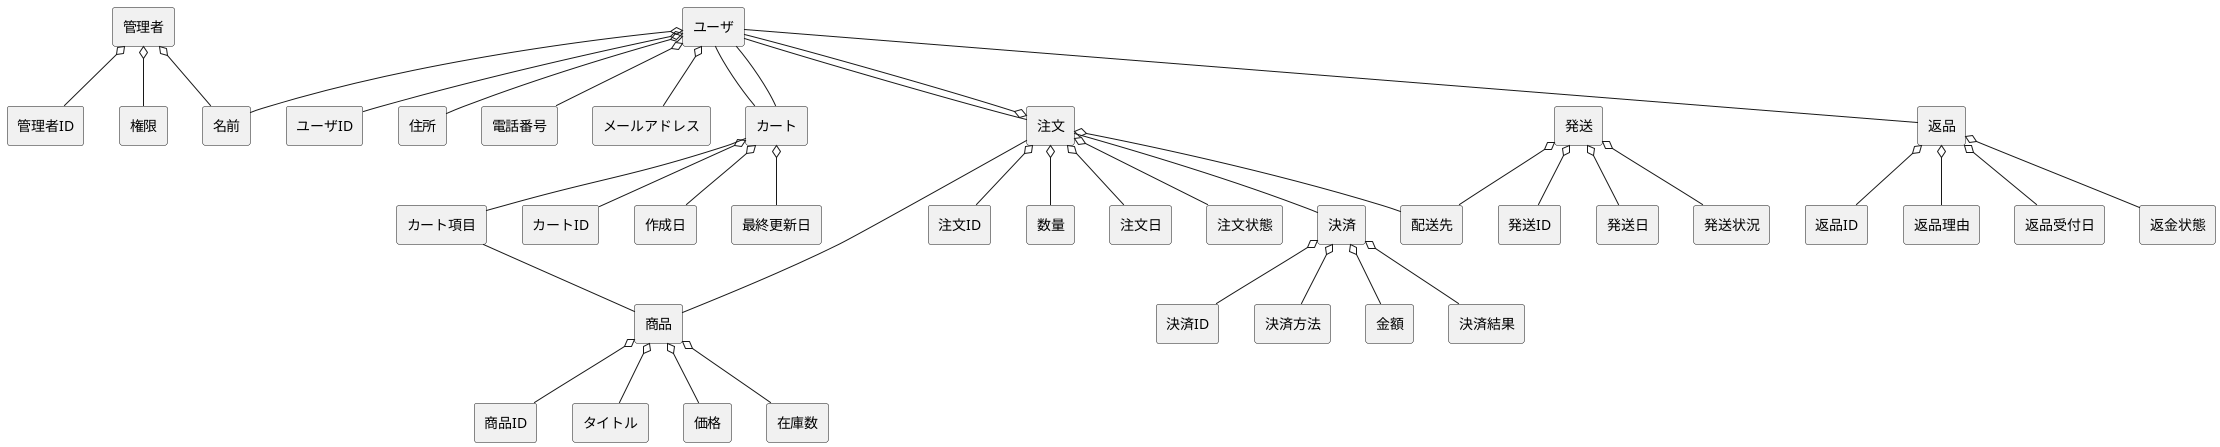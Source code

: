 @startuml BBショップドメインモデル図
skinparam componentStyle rectangle

' ユーザ
' ユーザID、名前、住所、電話番号、メールアドレス
[ユーザ] o-- [ユーザID]
[ユーザ] o-- [名前]
[ユーザ] o-- [住所]
[ユーザ] o-- [電話番号]
[ユーザ] o-- [メールアドレス]
[ユーザ] -- [注文]
[ユーザ] -- [返品]

' 商品
' 商品ID、タイトル、価格、在庫数
[商品] o-- [商品ID]
[商品] o-- [タイトル]
[商品] o-- [価格]
[商品] o-- [在庫数]
' 注文
' 注文ID、数量、注文日、配送先、注文状態
[注文] o-- [注文ID]
[注文] o-- [ユーザ]
[注文] -- [商品]
[注文] o-- [数量]
[注文] o-- [注文日]
[注文] o-- [配送先]
[注文] o-- [注文状態]
[注文] -- [決済]
' 決済
' 決済ID、決済方法、金額、決済結果
[決済] o-- [決済ID]
[決済] o-- [決済方法]
[決済] o-- [金額]
[決済] o-- [決済結果]
' 発送
' 発送ID、配送先、発送日、発送状況
[発送] o-- [発送ID]
[発送] o-- [配送先]
[発送] o-- [発送日]
[発送] o-- [発送状況]
' 返品
' 返品ID、返品理由、返品受付日、返金状態
[返品] o-- [返品ID]
[返品] o-- [返品理由]
[返品] o-- [返品受付日]
[返品] o-- [返金状態]
' 管理者
' 管理者ID、名前、権限
[管理者] o-- [管理者ID]
[管理者] o-- [名前]
[管理者] o-- [権限]
' ===== カート機能の追加 =====
[カート] o-- [カートID]
[カート] o-- [作成日]
[カート] o-- [最終更新日]
[カート] -- [ユーザ]


' 関連（わかりやすさのため明示）
[ユーザ] -- [カート]
[カート] -- [カート項目]
[カート項目] -- [商品]
@enduml